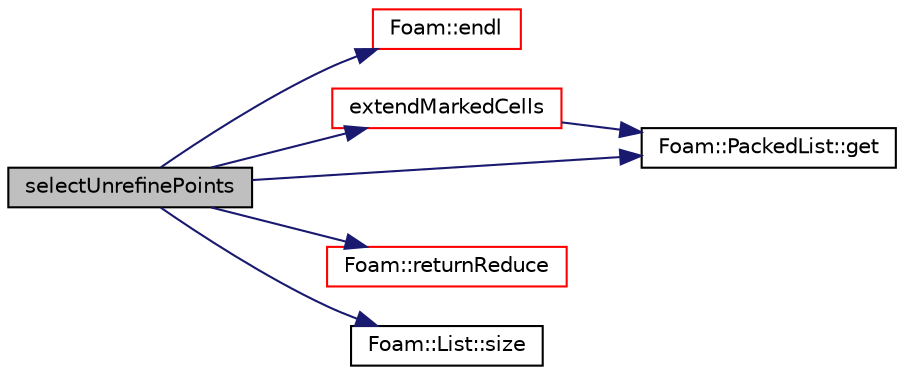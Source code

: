 digraph "selectUnrefinePoints"
{
  bgcolor="transparent";
  edge [fontname="Helvetica",fontsize="10",labelfontname="Helvetica",labelfontsize="10"];
  node [fontname="Helvetica",fontsize="10",shape=record];
  rankdir="LR";
  Node3817 [label="selectUnrefinePoints",height=0.2,width=0.4,color="black", fillcolor="grey75", style="filled", fontcolor="black"];
  Node3817 -> Node3818 [color="midnightblue",fontsize="10",style="solid",fontname="Helvetica"];
  Node3818 [label="Foam::endl",height=0.2,width=0.4,color="red",URL="$a21851.html#a2db8fe02a0d3909e9351bb4275b23ce4",tooltip="Add newline and flush stream. "];
  Node3817 -> Node3820 [color="midnightblue",fontsize="10",style="solid",fontname="Helvetica"];
  Node3820 [label="extendMarkedCells",height=0.2,width=0.4,color="red",URL="$a22109.html#a0fa8db52d776305520bffcf32aef39a3",tooltip="Extend markedCell with cell-face-cell. "];
  Node3820 -> Node3821 [color="midnightblue",fontsize="10",style="solid",fontname="Helvetica"];
  Node3821 [label="Foam::PackedList::get",height=0.2,width=0.4,color="black",URL="$a27053.html#a7765dcc7956af47317165c107001b59c",tooltip="Get value at index I. "];
  Node3817 -> Node3821 [color="midnightblue",fontsize="10",style="solid",fontname="Helvetica"];
  Node3817 -> Node4195 [color="midnightblue",fontsize="10",style="solid",fontname="Helvetica"];
  Node4195 [label="Foam::returnReduce",height=0.2,width=0.4,color="red",URL="$a21851.html#a8d528a67d2a9c6fe4fb94bc86872624b"];
  Node3817 -> Node3910 [color="midnightblue",fontsize="10",style="solid",fontname="Helvetica"];
  Node3910 [label="Foam::List::size",height=0.2,width=0.4,color="black",URL="$a26833.html#a8a5f6fa29bd4b500caf186f60245b384",tooltip="Override size to be inconsistent with allocated storage. "];
}
